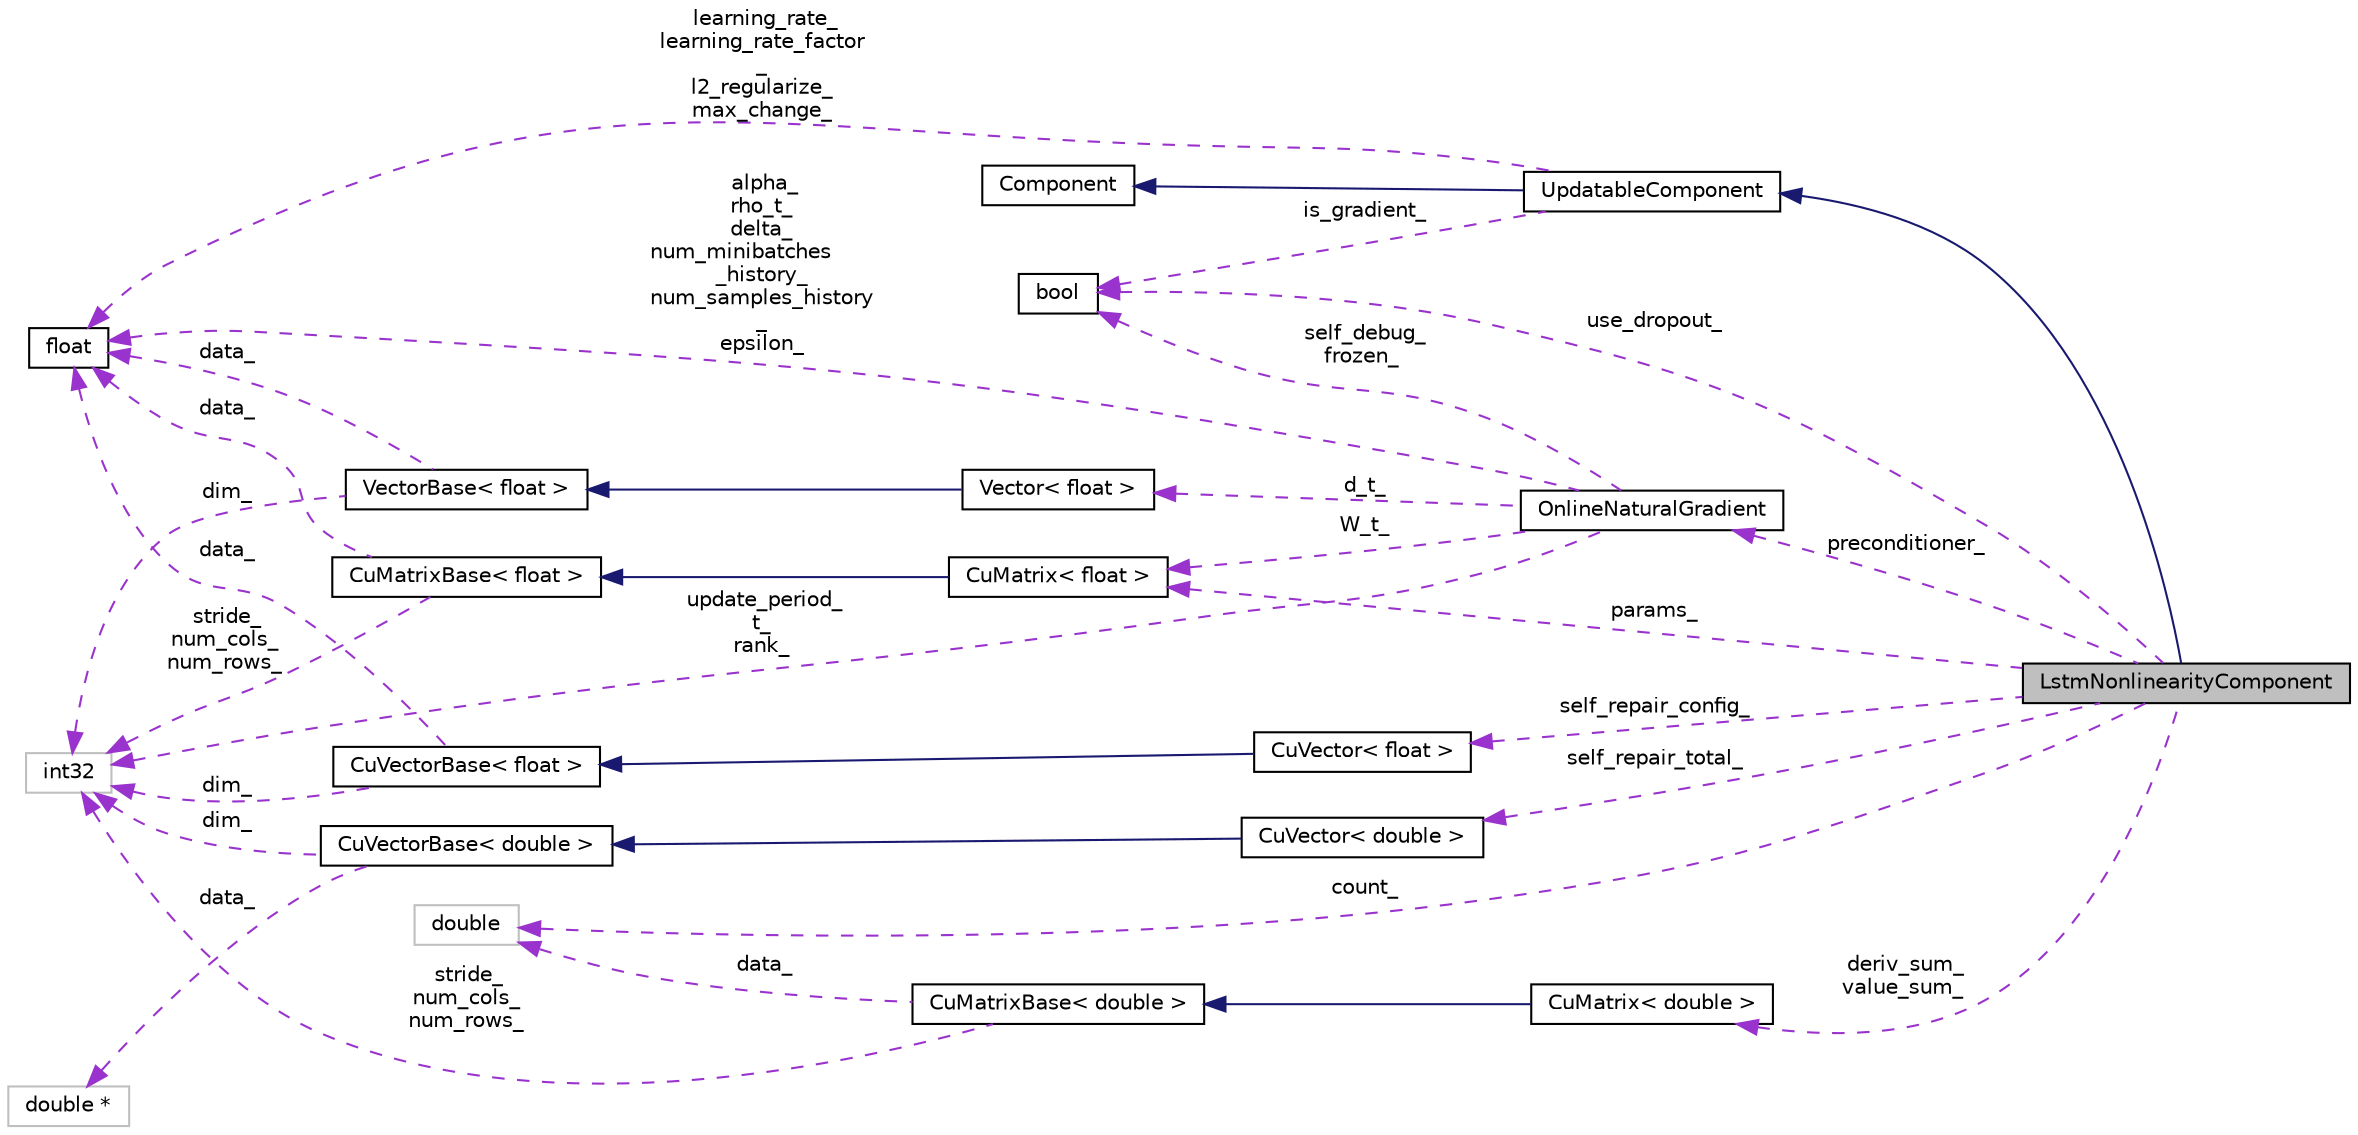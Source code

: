 digraph "LstmNonlinearityComponent"
{
  edge [fontname="Helvetica",fontsize="10",labelfontname="Helvetica",labelfontsize="10"];
  node [fontname="Helvetica",fontsize="10",shape=record];
  rankdir="LR";
  Node3 [label="LstmNonlinearityComponent",height=0.2,width=0.4,color="black", fillcolor="grey75", style="filled", fontcolor="black"];
  Node4 -> Node3 [dir="back",color="midnightblue",fontsize="10",style="solid",fontname="Helvetica"];
  Node4 [label="UpdatableComponent",height=0.2,width=0.4,color="black", fillcolor="white", style="filled",URL="$classkaldi_1_1nnet3_1_1UpdatableComponent.html",tooltip="Class UpdatableComponent is a Component which has trainable parameters; it extends the interface of C..."];
  Node5 -> Node4 [dir="back",color="midnightblue",fontsize="10",style="solid",fontname="Helvetica"];
  Node5 [label="Component",height=0.2,width=0.4,color="black", fillcolor="white", style="filled",URL="$classkaldi_1_1nnet3_1_1Component.html",tooltip="Abstract base-class for neural-net components. "];
  Node6 -> Node4 [dir="back",color="darkorchid3",fontsize="10",style="dashed",label=" learning_rate_\nlearning_rate_factor\l_\nl2_regularize_\nmax_change_" ,fontname="Helvetica"];
  Node6 [label="float",height=0.2,width=0.4,color="black", fillcolor="white", style="filled",URL="$classfloat.html"];
  Node7 -> Node4 [dir="back",color="darkorchid3",fontsize="10",style="dashed",label=" is_gradient_" ,fontname="Helvetica"];
  Node7 [label="bool",height=0.2,width=0.4,color="black", fillcolor="white", style="filled",URL="$classbool.html"];
  Node8 -> Node3 [dir="back",color="darkorchid3",fontsize="10",style="dashed",label=" count_" ,fontname="Helvetica"];
  Node8 [label="double",height=0.2,width=0.4,color="grey75", fillcolor="white", style="filled"];
  Node9 -> Node3 [dir="back",color="darkorchid3",fontsize="10",style="dashed",label=" preconditioner_" ,fontname="Helvetica"];
  Node9 [label="OnlineNaturalGradient",height=0.2,width=0.4,color="black", fillcolor="white", style="filled",URL="$classkaldi_1_1nnet3_1_1OnlineNaturalGradient.html",tooltip="Keywords for search: natural gradient, naturalgradient, NG-SGD. "];
  Node6 -> Node9 [dir="back",color="darkorchid3",fontsize="10",style="dashed",label=" alpha_\nrho_t_\ndelta_\nnum_minibatches\l_history_\nnum_samples_history\l_\nepsilon_" ,fontname="Helvetica"];
  Node10 -> Node9 [dir="back",color="darkorchid3",fontsize="10",style="dashed",label=" W_t_" ,fontname="Helvetica"];
  Node10 [label="CuMatrix\< float \>",height=0.2,width=0.4,color="black", fillcolor="white", style="filled",URL="$classkaldi_1_1CuMatrix.html"];
  Node11 -> Node10 [dir="back",color="midnightblue",fontsize="10",style="solid",fontname="Helvetica"];
  Node11 [label="CuMatrixBase\< float \>",height=0.2,width=0.4,color="black", fillcolor="white", style="filled",URL="$classkaldi_1_1CuMatrixBase.html"];
  Node6 -> Node11 [dir="back",color="darkorchid3",fontsize="10",style="dashed",label=" data_" ,fontname="Helvetica"];
  Node12 -> Node11 [dir="back",color="darkorchid3",fontsize="10",style="dashed",label=" stride_\nnum_cols_\nnum_rows_" ,fontname="Helvetica"];
  Node12 [label="int32",height=0.2,width=0.4,color="grey75", fillcolor="white", style="filled"];
  Node7 -> Node9 [dir="back",color="darkorchid3",fontsize="10",style="dashed",label=" self_debug_\nfrozen_" ,fontname="Helvetica"];
  Node13 -> Node9 [dir="back",color="darkorchid3",fontsize="10",style="dashed",label=" d_t_" ,fontname="Helvetica"];
  Node13 [label="Vector\< float \>",height=0.2,width=0.4,color="black", fillcolor="white", style="filled",URL="$classkaldi_1_1Vector.html"];
  Node14 -> Node13 [dir="back",color="midnightblue",fontsize="10",style="solid",fontname="Helvetica"];
  Node14 [label="VectorBase\< float \>",height=0.2,width=0.4,color="black", fillcolor="white", style="filled",URL="$classkaldi_1_1VectorBase.html"];
  Node6 -> Node14 [dir="back",color="darkorchid3",fontsize="10",style="dashed",label=" data_" ,fontname="Helvetica"];
  Node12 -> Node14 [dir="back",color="darkorchid3",fontsize="10",style="dashed",label=" dim_" ,fontname="Helvetica"];
  Node12 -> Node9 [dir="back",color="darkorchid3",fontsize="10",style="dashed",label=" update_period_\nt_\nrank_" ,fontname="Helvetica"];
  Node15 -> Node3 [dir="back",color="darkorchid3",fontsize="10",style="dashed",label=" deriv_sum_\nvalue_sum_" ,fontname="Helvetica"];
  Node15 [label="CuMatrix\< double \>",height=0.2,width=0.4,color="black", fillcolor="white", style="filled",URL="$classkaldi_1_1CuMatrix.html"];
  Node16 -> Node15 [dir="back",color="midnightblue",fontsize="10",style="solid",fontname="Helvetica"];
  Node16 [label="CuMatrixBase\< double \>",height=0.2,width=0.4,color="black", fillcolor="white", style="filled",URL="$classkaldi_1_1CuMatrixBase.html"];
  Node8 -> Node16 [dir="back",color="darkorchid3",fontsize="10",style="dashed",label=" data_" ,fontname="Helvetica"];
  Node12 -> Node16 [dir="back",color="darkorchid3",fontsize="10",style="dashed",label=" stride_\nnum_cols_\nnum_rows_" ,fontname="Helvetica"];
  Node7 -> Node3 [dir="back",color="darkorchid3",fontsize="10",style="dashed",label=" use_dropout_" ,fontname="Helvetica"];
  Node10 -> Node3 [dir="back",color="darkorchid3",fontsize="10",style="dashed",label=" params_" ,fontname="Helvetica"];
  Node17 -> Node3 [dir="back",color="darkorchid3",fontsize="10",style="dashed",label=" self_repair_total_" ,fontname="Helvetica"];
  Node17 [label="CuVector\< double \>",height=0.2,width=0.4,color="black", fillcolor="white", style="filled",URL="$classkaldi_1_1CuVector.html"];
  Node18 -> Node17 [dir="back",color="midnightblue",fontsize="10",style="solid",fontname="Helvetica"];
  Node18 [label="CuVectorBase\< double \>",height=0.2,width=0.4,color="black", fillcolor="white", style="filled",URL="$classkaldi_1_1CuVectorBase.html"];
  Node19 -> Node18 [dir="back",color="darkorchid3",fontsize="10",style="dashed",label=" data_" ,fontname="Helvetica"];
  Node19 [label="double *",height=0.2,width=0.4,color="grey75", fillcolor="white", style="filled"];
  Node12 -> Node18 [dir="back",color="darkorchid3",fontsize="10",style="dashed",label=" dim_" ,fontname="Helvetica"];
  Node20 -> Node3 [dir="back",color="darkorchid3",fontsize="10",style="dashed",label=" self_repair_config_" ,fontname="Helvetica"];
  Node20 [label="CuVector\< float \>",height=0.2,width=0.4,color="black", fillcolor="white", style="filled",URL="$classkaldi_1_1CuVector.html"];
  Node21 -> Node20 [dir="back",color="midnightblue",fontsize="10",style="solid",fontname="Helvetica"];
  Node21 [label="CuVectorBase\< float \>",height=0.2,width=0.4,color="black", fillcolor="white", style="filled",URL="$classkaldi_1_1CuVectorBase.html"];
  Node6 -> Node21 [dir="back",color="darkorchid3",fontsize="10",style="dashed",label=" data_" ,fontname="Helvetica"];
  Node12 -> Node21 [dir="back",color="darkorchid3",fontsize="10",style="dashed",label=" dim_" ,fontname="Helvetica"];
}
